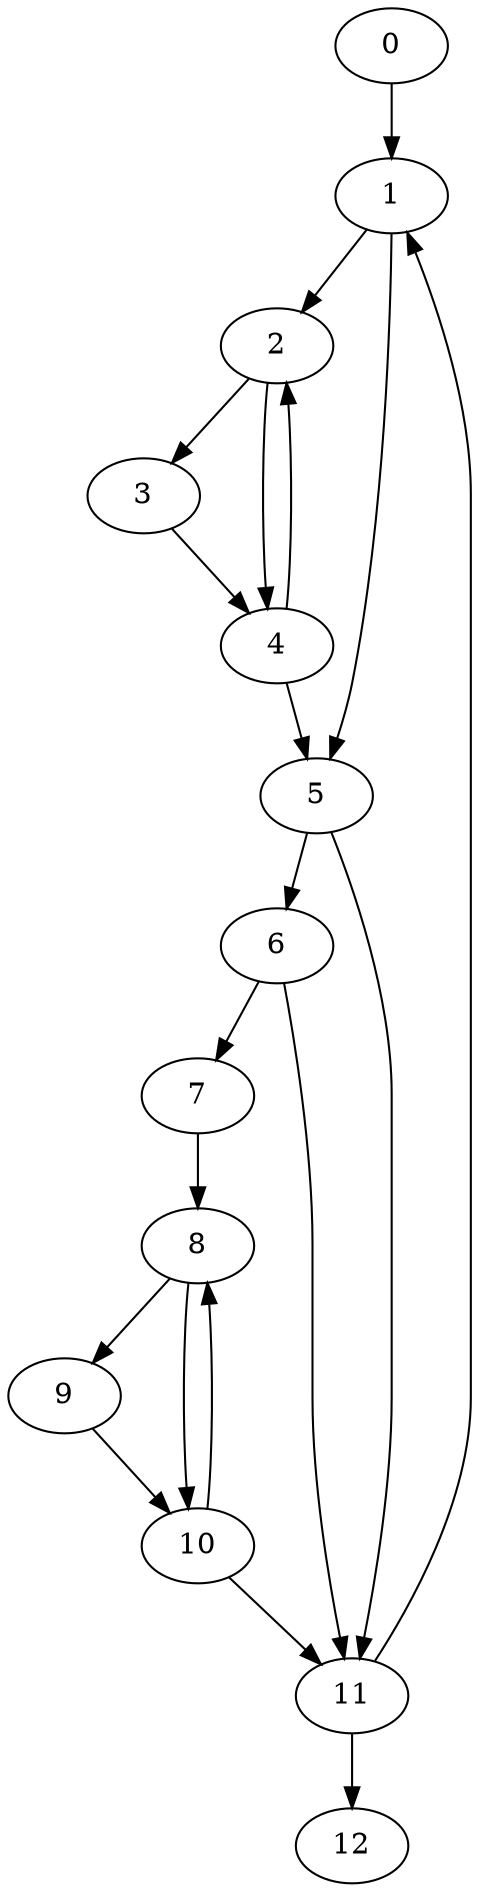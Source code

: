 digraph {
	0
	1
	2
	3
	4
	5
	6
	7
	8
	9
	10
	11
	12
	10 -> 11
	5 -> 11
	6 -> 11
	11 -> 12
	1 -> 2
	4 -> 2
	2 -> 3
	4 -> 5
	1 -> 5
	6 -> 7
	7 -> 8
	10 -> 8
	0 -> 1
	11 -> 1
	2 -> 4
	3 -> 4
	5 -> 6
	8 -> 9
	8 -> 10
	9 -> 10
}
